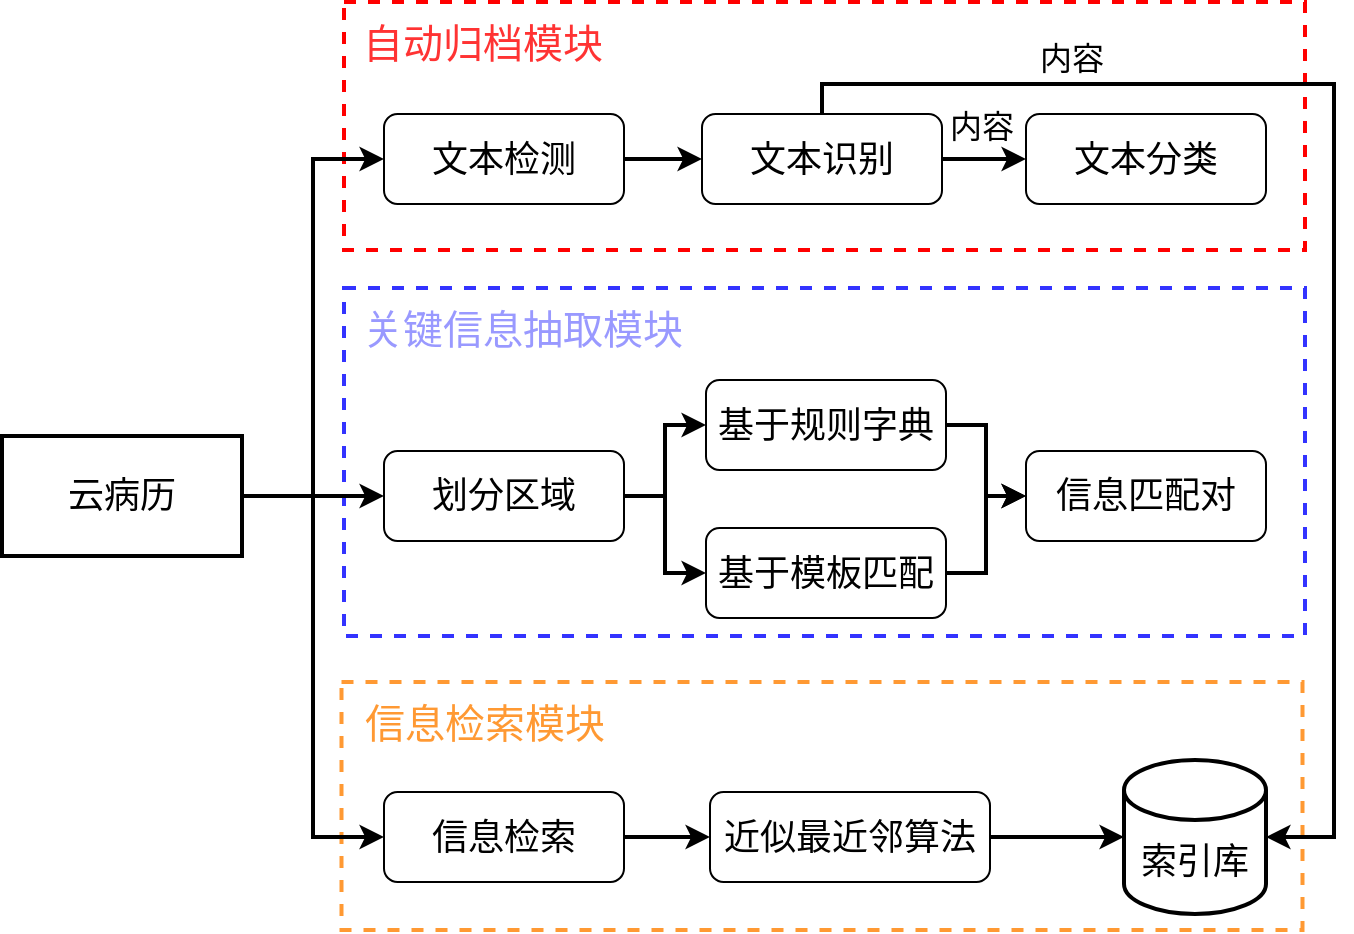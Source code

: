 <mxfile version="20.2.2" type="github">
  <diagram id="zPxW0dLrCj28nR0AsI7d" name="第 1 页">
    <mxGraphModel dx="1030" dy="528" grid="0" gridSize="10" guides="1" tooltips="1" connect="1" arrows="1" fold="1" page="1" pageScale="1" pageWidth="827" pageHeight="1169" math="0" shadow="0">
      <root>
        <mxCell id="0" />
        <mxCell id="1" parent="0" />
        <mxCell id="vRosTqXco8kiV0ABXzTQ-50" value="" style="rounded=0;whiteSpace=wrap;html=1;fontSize=18;dashed=1;strokeColor=#FF9933;strokeWidth=2;fontColor=#9999FF;" vertex="1" parent="1">
          <mxGeometry x="247.75" y="434" width="480.5" height="124" as="geometry" />
        </mxCell>
        <mxCell id="vRosTqXco8kiV0ABXzTQ-37" value="" style="rounded=0;whiteSpace=wrap;html=1;fontSize=18;dashed=1;strokeColor=#3333FF;strokeWidth=2;fontColor=#9999FF;" vertex="1" parent="1">
          <mxGeometry x="249" y="237" width="480.5" height="174" as="geometry" />
        </mxCell>
        <mxCell id="vRosTqXco8kiV0ABXzTQ-17" value="" style="rounded=0;whiteSpace=wrap;html=1;fontSize=18;dashed=1;strokeColor=#FF0000;strokeWidth=2;fontColor=#FF3333;" vertex="1" parent="1">
          <mxGeometry x="249" y="94" width="480.5" height="124" as="geometry" />
        </mxCell>
        <mxCell id="vRosTqXco8kiV0ABXzTQ-21" style="edgeStyle=orthogonalEdgeStyle;rounded=0;orthogonalLoop=1;jettySize=auto;html=1;entryX=0;entryY=0.5;entryDx=0;entryDy=0;fontSize=18;fontColor=#FF0000;strokeWidth=2;" edge="1" parent="1" source="vRosTqXco8kiV0ABXzTQ-14" target="vRosTqXco8kiV0ABXzTQ-19">
          <mxGeometry relative="1" as="geometry" />
        </mxCell>
        <mxCell id="vRosTqXco8kiV0ABXzTQ-14" value="文本检测" style="rounded=1;whiteSpace=wrap;html=1;fontSize=18;" vertex="1" parent="1">
          <mxGeometry x="269" y="150" width="120" height="45" as="geometry" />
        </mxCell>
        <mxCell id="vRosTqXco8kiV0ABXzTQ-18" value="&lt;font style=&quot;font-size: 20px;&quot;&gt;自动归档模块&lt;/font&gt;" style="text;html=1;strokeColor=none;fillColor=none;align=center;verticalAlign=middle;whiteSpace=wrap;rounded=0;dashed=1;fontSize=18;fontColor=#FF3333;" vertex="1" parent="1">
          <mxGeometry x="256" y="96" width="125" height="37" as="geometry" />
        </mxCell>
        <mxCell id="vRosTqXco8kiV0ABXzTQ-22" style="edgeStyle=orthogonalEdgeStyle;rounded=0;orthogonalLoop=1;jettySize=auto;html=1;fontSize=18;fontColor=#FF0000;strokeWidth=2;" edge="1" parent="1" source="vRosTqXco8kiV0ABXzTQ-19" target="vRosTqXco8kiV0ABXzTQ-20">
          <mxGeometry relative="1" as="geometry" />
        </mxCell>
        <mxCell id="vRosTqXco8kiV0ABXzTQ-55" style="edgeStyle=orthogonalEdgeStyle;rounded=0;orthogonalLoop=1;jettySize=auto;html=1;entryX=1;entryY=0.5;entryDx=0;entryDy=0;entryPerimeter=0;fontSize=16;fontColor=#000000;strokeWidth=2;" edge="1" parent="1" source="vRosTqXco8kiV0ABXzTQ-19" target="vRosTqXco8kiV0ABXzTQ-45">
          <mxGeometry relative="1" as="geometry">
            <Array as="points">
              <mxPoint x="488" y="135" />
              <mxPoint x="744" y="135" />
              <mxPoint x="744" y="512" />
            </Array>
          </mxGeometry>
        </mxCell>
        <mxCell id="vRosTqXco8kiV0ABXzTQ-19" value="文本识别" style="rounded=1;whiteSpace=wrap;html=1;fontSize=18;" vertex="1" parent="1">
          <mxGeometry x="428" y="150" width="120" height="45" as="geometry" />
        </mxCell>
        <mxCell id="vRosTqXco8kiV0ABXzTQ-20" value="文本分类" style="rounded=1;whiteSpace=wrap;html=1;fontSize=18;" vertex="1" parent="1">
          <mxGeometry x="590" y="150" width="120" height="45" as="geometry" />
        </mxCell>
        <mxCell id="vRosTqXco8kiV0ABXzTQ-40" style="edgeStyle=orthogonalEdgeStyle;rounded=0;orthogonalLoop=1;jettySize=auto;html=1;entryX=0;entryY=0.5;entryDx=0;entryDy=0;fontSize=18;fontColor=#9999FF;strokeWidth=2;" edge="1" parent="1" source="vRosTqXco8kiV0ABXzTQ-24" target="vRosTqXco8kiV0ABXzTQ-14">
          <mxGeometry relative="1" as="geometry" />
        </mxCell>
        <mxCell id="vRosTqXco8kiV0ABXzTQ-41" style="edgeStyle=orthogonalEdgeStyle;rounded=0;orthogonalLoop=1;jettySize=auto;html=1;fontSize=18;fontColor=#9999FF;strokeWidth=2;" edge="1" parent="1" source="vRosTqXco8kiV0ABXzTQ-24" target="vRosTqXco8kiV0ABXzTQ-25">
          <mxGeometry relative="1" as="geometry" />
        </mxCell>
        <mxCell id="vRosTqXco8kiV0ABXzTQ-51" style="edgeStyle=orthogonalEdgeStyle;rounded=0;orthogonalLoop=1;jettySize=auto;html=1;entryX=0;entryY=0.5;entryDx=0;entryDy=0;fontSize=18;fontColor=#000000;strokeWidth=2;" edge="1" parent="1" source="vRosTqXco8kiV0ABXzTQ-24" target="vRosTqXco8kiV0ABXzTQ-42">
          <mxGeometry relative="1" as="geometry" />
        </mxCell>
        <mxCell id="vRosTqXco8kiV0ABXzTQ-24" value="云病历" style="rounded=0;whiteSpace=wrap;html=1;fontSize=18;fontColor=#000000;strokeColor=#000000;strokeWidth=2;" vertex="1" parent="1">
          <mxGeometry x="78" y="311" width="120" height="60" as="geometry" />
        </mxCell>
        <mxCell id="vRosTqXco8kiV0ABXzTQ-31" style="edgeStyle=orthogonalEdgeStyle;rounded=0;orthogonalLoop=1;jettySize=auto;html=1;entryX=0;entryY=0.5;entryDx=0;entryDy=0;fontSize=18;fontColor=#000000;strokeWidth=2;" edge="1" parent="1" source="vRosTqXco8kiV0ABXzTQ-25" target="vRosTqXco8kiV0ABXzTQ-26">
          <mxGeometry relative="1" as="geometry" />
        </mxCell>
        <mxCell id="vRosTqXco8kiV0ABXzTQ-32" style="edgeStyle=orthogonalEdgeStyle;rounded=0;orthogonalLoop=1;jettySize=auto;html=1;entryX=0;entryY=0.5;entryDx=0;entryDy=0;fontSize=18;fontColor=#000000;strokeWidth=2;" edge="1" parent="1" source="vRosTqXco8kiV0ABXzTQ-25" target="vRosTqXco8kiV0ABXzTQ-27">
          <mxGeometry relative="1" as="geometry" />
        </mxCell>
        <mxCell id="vRosTqXco8kiV0ABXzTQ-25" value="划分区域" style="rounded=1;whiteSpace=wrap;html=1;fontSize=18;" vertex="1" parent="1">
          <mxGeometry x="269" y="318.5" width="120" height="45" as="geometry" />
        </mxCell>
        <mxCell id="vRosTqXco8kiV0ABXzTQ-28" value="信息匹配对" style="rounded=1;whiteSpace=wrap;html=1;fontSize=18;" vertex="1" parent="1">
          <mxGeometry x="590" y="318.5" width="120" height="45" as="geometry" />
        </mxCell>
        <mxCell id="vRosTqXco8kiV0ABXzTQ-33" style="edgeStyle=orthogonalEdgeStyle;rounded=0;orthogonalLoop=1;jettySize=auto;html=1;entryX=0;entryY=0.5;entryDx=0;entryDy=0;fontSize=18;fontColor=#000000;strokeWidth=2;" edge="1" parent="1" source="vRosTqXco8kiV0ABXzTQ-27" target="vRosTqXco8kiV0ABXzTQ-28">
          <mxGeometry relative="1" as="geometry" />
        </mxCell>
        <mxCell id="vRosTqXco8kiV0ABXzTQ-34" style="edgeStyle=orthogonalEdgeStyle;rounded=0;orthogonalLoop=1;jettySize=auto;html=1;entryX=0;entryY=0.5;entryDx=0;entryDy=0;fontSize=18;fontColor=#000000;strokeWidth=2;" edge="1" parent="1" source="vRosTqXco8kiV0ABXzTQ-26" target="vRosTqXco8kiV0ABXzTQ-28">
          <mxGeometry relative="1" as="geometry" />
        </mxCell>
        <mxCell id="vRosTqXco8kiV0ABXzTQ-26" value="基于规则字典" style="rounded=1;whiteSpace=wrap;html=1;fontSize=18;" vertex="1" parent="1">
          <mxGeometry x="430" y="283" width="120" height="45" as="geometry" />
        </mxCell>
        <mxCell id="vRosTqXco8kiV0ABXzTQ-27" value="基于模板匹配" style="rounded=1;whiteSpace=wrap;html=1;fontSize=18;" vertex="1" parent="1">
          <mxGeometry x="430" y="357" width="120" height="45" as="geometry" />
        </mxCell>
        <mxCell id="vRosTqXco8kiV0ABXzTQ-38" value="&lt;font style=&quot;font-size: 20px;&quot;&gt;关键信息抽取模块&lt;/font&gt;" style="text;html=1;strokeColor=none;fillColor=none;align=center;verticalAlign=middle;whiteSpace=wrap;rounded=0;dashed=1;fontSize=18;fontColor=#9999FF;" vertex="1" parent="1">
          <mxGeometry x="256" y="239" width="165" height="37" as="geometry" />
        </mxCell>
        <mxCell id="vRosTqXco8kiV0ABXzTQ-48" style="edgeStyle=orthogonalEdgeStyle;rounded=0;orthogonalLoop=1;jettySize=auto;html=1;fontSize=18;fontColor=#000000;strokeWidth=2;" edge="1" parent="1" source="vRosTqXco8kiV0ABXzTQ-42" target="vRosTqXco8kiV0ABXzTQ-43">
          <mxGeometry relative="1" as="geometry" />
        </mxCell>
        <mxCell id="vRosTqXco8kiV0ABXzTQ-42" value="信息检索" style="rounded=1;whiteSpace=wrap;html=1;fontSize=18;" vertex="1" parent="1">
          <mxGeometry x="269" y="489" width="120" height="45" as="geometry" />
        </mxCell>
        <mxCell id="vRosTqXco8kiV0ABXzTQ-46" style="edgeStyle=orthogonalEdgeStyle;rounded=0;orthogonalLoop=1;jettySize=auto;html=1;entryX=0;entryY=0.5;entryDx=0;entryDy=0;entryPerimeter=0;fontSize=18;fontColor=#000000;strokeWidth=2;" edge="1" parent="1" source="vRosTqXco8kiV0ABXzTQ-43" target="vRosTqXco8kiV0ABXzTQ-45">
          <mxGeometry relative="1" as="geometry" />
        </mxCell>
        <mxCell id="vRosTqXco8kiV0ABXzTQ-43" value="近似最近邻算法" style="rounded=1;whiteSpace=wrap;html=1;fontSize=18;" vertex="1" parent="1">
          <mxGeometry x="432" y="489" width="140" height="45" as="geometry" />
        </mxCell>
        <mxCell id="vRosTqXco8kiV0ABXzTQ-45" value="索引库" style="shape=cylinder3;whiteSpace=wrap;html=1;boundedLbl=1;backgroundOutline=1;size=15;fontSize=18;fontColor=#000000;strokeColor=#000000;strokeWidth=2;" vertex="1" parent="1">
          <mxGeometry x="639" y="473" width="71" height="77" as="geometry" />
        </mxCell>
        <mxCell id="vRosTqXco8kiV0ABXzTQ-52" value="&lt;font style=&quot;font-size: 20px;&quot;&gt;信息检索模块&lt;/font&gt;" style="text;html=1;strokeColor=none;fillColor=none;align=center;verticalAlign=middle;whiteSpace=wrap;rounded=0;dashed=1;fontSize=18;fontColor=#FF9933;" vertex="1" parent="1">
          <mxGeometry x="256" y="436" width="127" height="37" as="geometry" />
        </mxCell>
        <mxCell id="vRosTqXco8kiV0ABXzTQ-53" value="&lt;font style=&quot;font-size: 16px;&quot;&gt;内容&lt;/font&gt;" style="text;html=1;strokeColor=none;fillColor=none;align=center;verticalAlign=middle;whiteSpace=wrap;rounded=0;fontSize=18;fontColor=#000000;" vertex="1" parent="1">
          <mxGeometry x="583" y="107" width="60" height="30" as="geometry" />
        </mxCell>
        <mxCell id="vRosTqXco8kiV0ABXzTQ-56" value="&lt;font style=&quot;font-size: 16px;&quot;&gt;内容&lt;/font&gt;" style="text;html=1;strokeColor=none;fillColor=none;align=center;verticalAlign=middle;whiteSpace=wrap;rounded=0;fontSize=18;fontColor=#000000;" vertex="1" parent="1">
          <mxGeometry x="538" y="141" width="60" height="30" as="geometry" />
        </mxCell>
      </root>
    </mxGraphModel>
  </diagram>
</mxfile>
